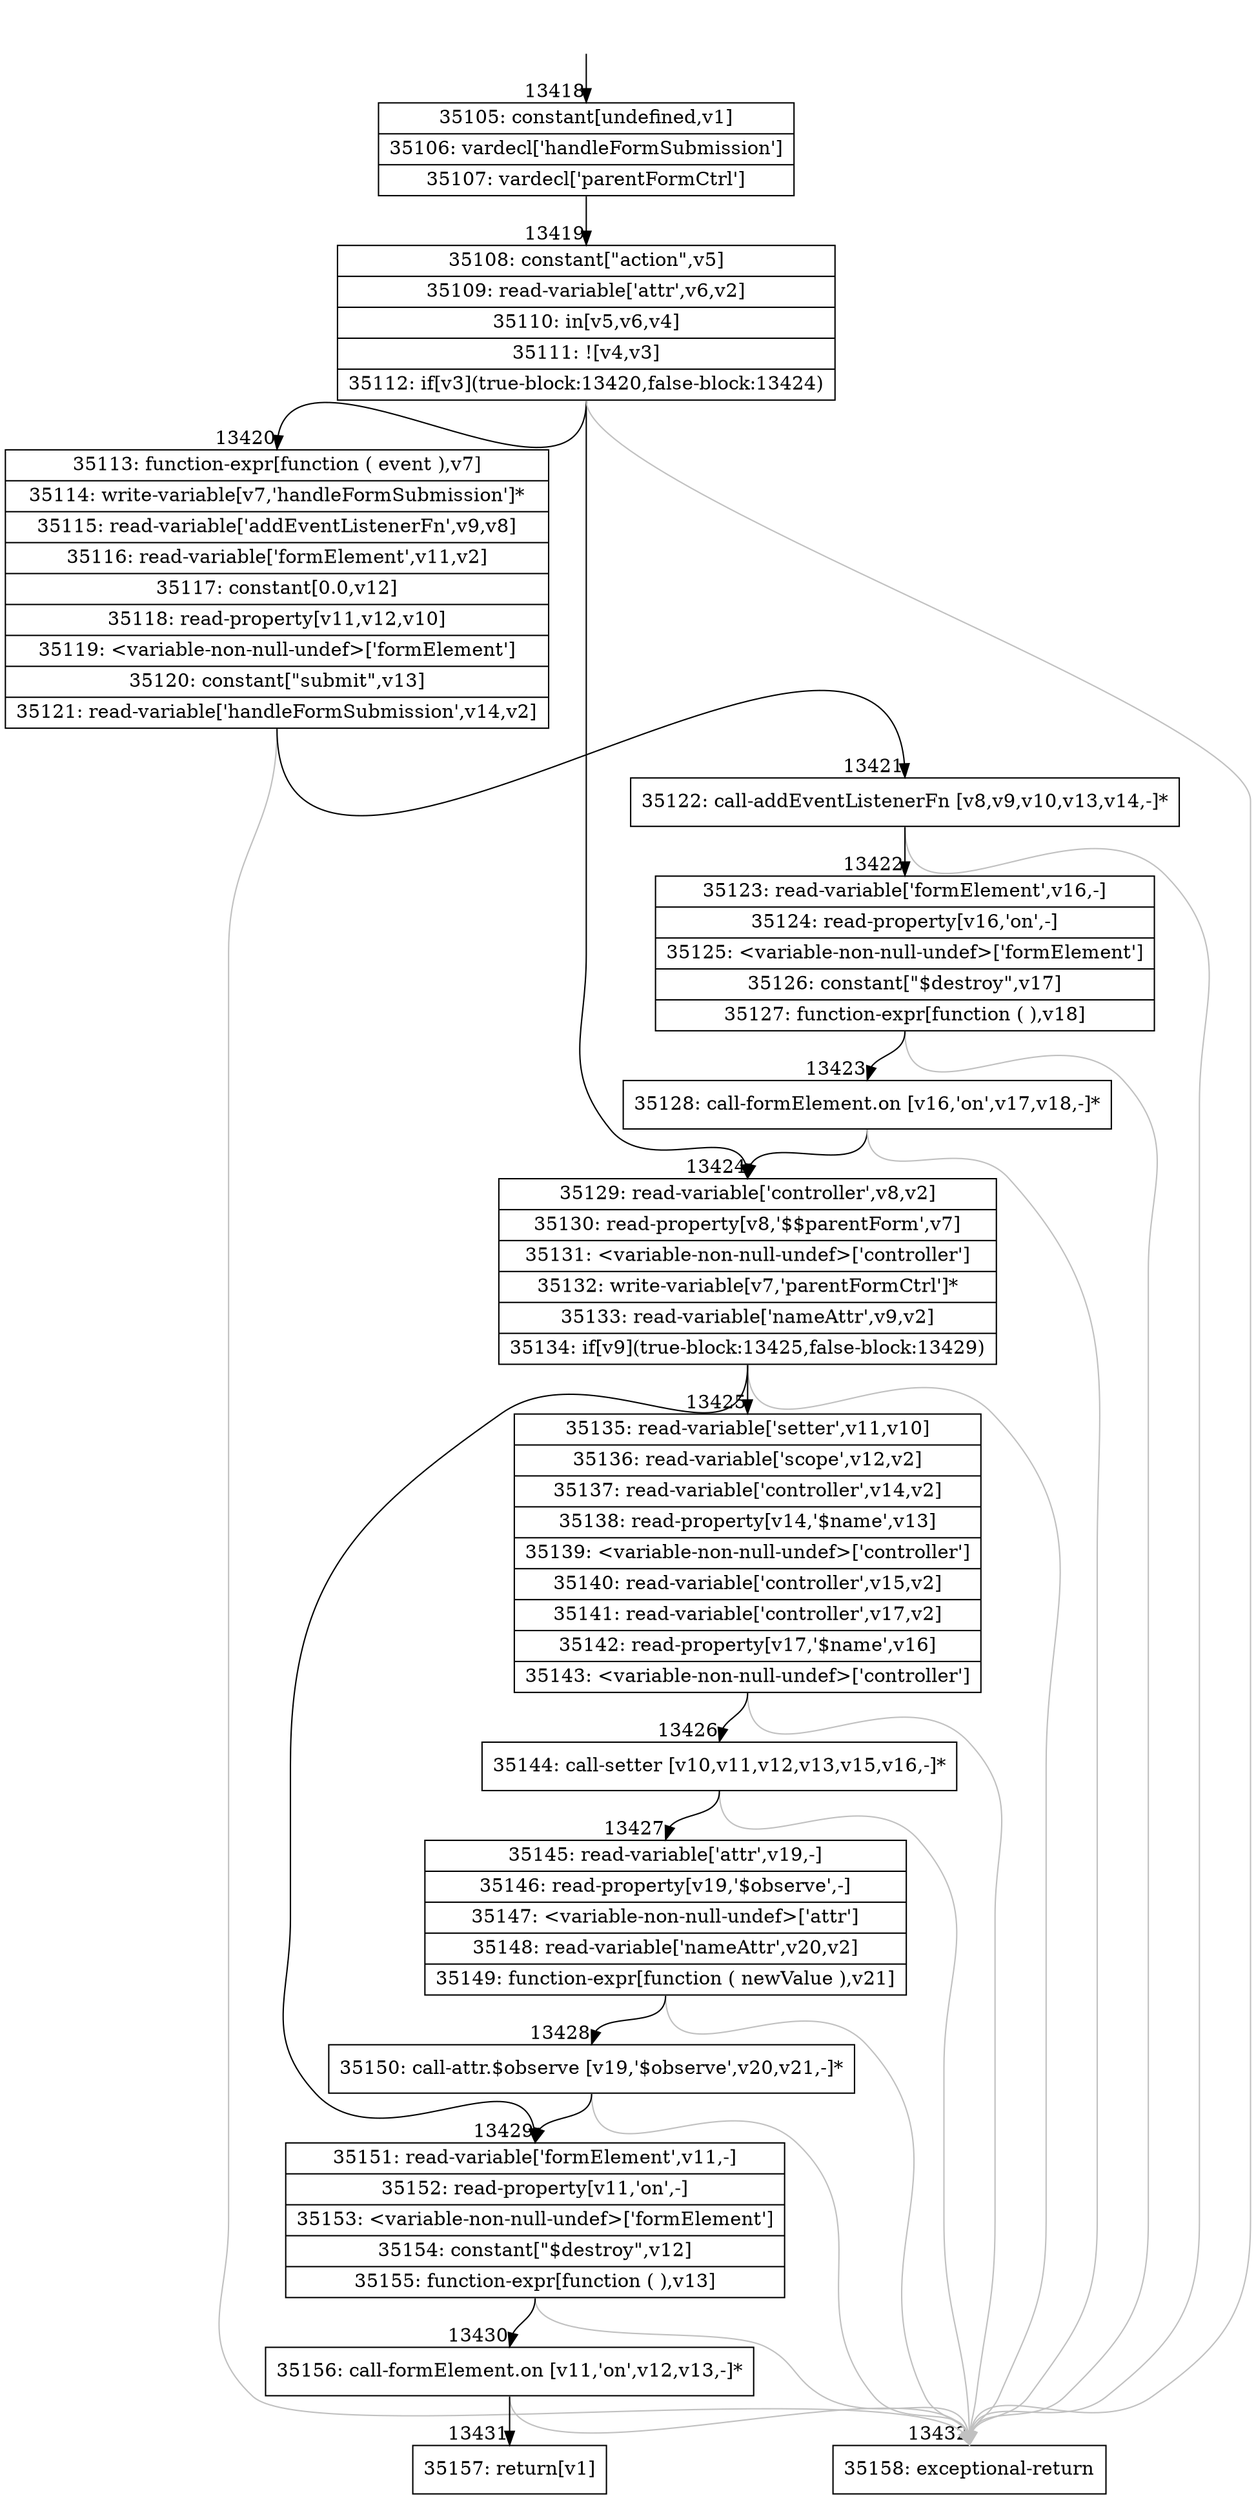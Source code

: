 digraph {
rankdir="TD"
BB_entry1045[shape=none,label=""];
BB_entry1045 -> BB13418 [tailport=s, headport=n, headlabel="    13418"]
BB13418 [shape=record label="{35105: constant[undefined,v1]|35106: vardecl['handleFormSubmission']|35107: vardecl['parentFormCtrl']}" ] 
BB13418 -> BB13419 [tailport=s, headport=n, headlabel="      13419"]
BB13419 [shape=record label="{35108: constant[\"action\",v5]|35109: read-variable['attr',v6,v2]|35110: in[v5,v6,v4]|35111: ![v4,v3]|35112: if[v3](true-block:13420,false-block:13424)}" ] 
BB13419 -> BB13420 [tailport=s, headport=n, headlabel="      13420"]
BB13419 -> BB13424 [tailport=s, headport=n, headlabel="      13424"]
BB13419 -> BB13432 [tailport=s, headport=n, color=gray, headlabel="      13432"]
BB13420 [shape=record label="{35113: function-expr[function ( event ),v7]|35114: write-variable[v7,'handleFormSubmission']*|35115: read-variable['addEventListenerFn',v9,v8]|35116: read-variable['formElement',v11,v2]|35117: constant[0.0,v12]|35118: read-property[v11,v12,v10]|35119: \<variable-non-null-undef\>['formElement']|35120: constant[\"submit\",v13]|35121: read-variable['handleFormSubmission',v14,v2]}" ] 
BB13420 -> BB13421 [tailport=s, headport=n, headlabel="      13421"]
BB13420 -> BB13432 [tailport=s, headport=n, color=gray]
BB13421 [shape=record label="{35122: call-addEventListenerFn [v8,v9,v10,v13,v14,-]*}" ] 
BB13421 -> BB13422 [tailport=s, headport=n, headlabel="      13422"]
BB13421 -> BB13432 [tailport=s, headport=n, color=gray]
BB13422 [shape=record label="{35123: read-variable['formElement',v16,-]|35124: read-property[v16,'on',-]|35125: \<variable-non-null-undef\>['formElement']|35126: constant[\"$destroy\",v17]|35127: function-expr[function ( ),v18]}" ] 
BB13422 -> BB13423 [tailport=s, headport=n, headlabel="      13423"]
BB13422 -> BB13432 [tailport=s, headport=n, color=gray]
BB13423 [shape=record label="{35128: call-formElement.on [v16,'on',v17,v18,-]*}" ] 
BB13423 -> BB13424 [tailport=s, headport=n]
BB13423 -> BB13432 [tailport=s, headport=n, color=gray]
BB13424 [shape=record label="{35129: read-variable['controller',v8,v2]|35130: read-property[v8,'$$parentForm',v7]|35131: \<variable-non-null-undef\>['controller']|35132: write-variable[v7,'parentFormCtrl']*|35133: read-variable['nameAttr',v9,v2]|35134: if[v9](true-block:13425,false-block:13429)}" ] 
BB13424 -> BB13425 [tailport=s, headport=n, headlabel="      13425"]
BB13424 -> BB13429 [tailport=s, headport=n, headlabel="      13429"]
BB13424 -> BB13432 [tailport=s, headport=n, color=gray]
BB13425 [shape=record label="{35135: read-variable['setter',v11,v10]|35136: read-variable['scope',v12,v2]|35137: read-variable['controller',v14,v2]|35138: read-property[v14,'$name',v13]|35139: \<variable-non-null-undef\>['controller']|35140: read-variable['controller',v15,v2]|35141: read-variable['controller',v17,v2]|35142: read-property[v17,'$name',v16]|35143: \<variable-non-null-undef\>['controller']}" ] 
BB13425 -> BB13426 [tailport=s, headport=n, headlabel="      13426"]
BB13425 -> BB13432 [tailport=s, headport=n, color=gray]
BB13426 [shape=record label="{35144: call-setter [v10,v11,v12,v13,v15,v16,-]*}" ] 
BB13426 -> BB13427 [tailport=s, headport=n, headlabel="      13427"]
BB13426 -> BB13432 [tailport=s, headport=n, color=gray]
BB13427 [shape=record label="{35145: read-variable['attr',v19,-]|35146: read-property[v19,'$observe',-]|35147: \<variable-non-null-undef\>['attr']|35148: read-variable['nameAttr',v20,v2]|35149: function-expr[function ( newValue ),v21]}" ] 
BB13427 -> BB13428 [tailport=s, headport=n, headlabel="      13428"]
BB13427 -> BB13432 [tailport=s, headport=n, color=gray]
BB13428 [shape=record label="{35150: call-attr.$observe [v19,'$observe',v20,v21,-]*}" ] 
BB13428 -> BB13429 [tailport=s, headport=n]
BB13428 -> BB13432 [tailport=s, headport=n, color=gray]
BB13429 [shape=record label="{35151: read-variable['formElement',v11,-]|35152: read-property[v11,'on',-]|35153: \<variable-non-null-undef\>['formElement']|35154: constant[\"$destroy\",v12]|35155: function-expr[function ( ),v13]}" ] 
BB13429 -> BB13430 [tailport=s, headport=n, headlabel="      13430"]
BB13429 -> BB13432 [tailport=s, headport=n, color=gray]
BB13430 [shape=record label="{35156: call-formElement.on [v11,'on',v12,v13,-]*}" ] 
BB13430 -> BB13431 [tailport=s, headport=n, headlabel="      13431"]
BB13430 -> BB13432 [tailport=s, headport=n, color=gray]
BB13431 [shape=record label="{35157: return[v1]}" ] 
BB13432 [shape=record label="{35158: exceptional-return}" ] 
//#$~ 20364
}
